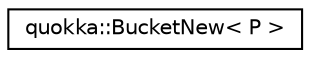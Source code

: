 digraph "Graphical Class Hierarchy"
{
 // LATEX_PDF_SIZE
  edge [fontname="Helvetica",fontsize="10",labelfontname="Helvetica",labelfontsize="10"];
  node [fontname="Helvetica",fontsize="10",shape=record];
  rankdir="LR";
  Node0 [label="quokka::BucketNew\< P \>",height=0.2,width=0.4,color="black", fillcolor="white", style="filled",URL="$classquokka_1_1BucketNew.html",tooltip=" "];
}
